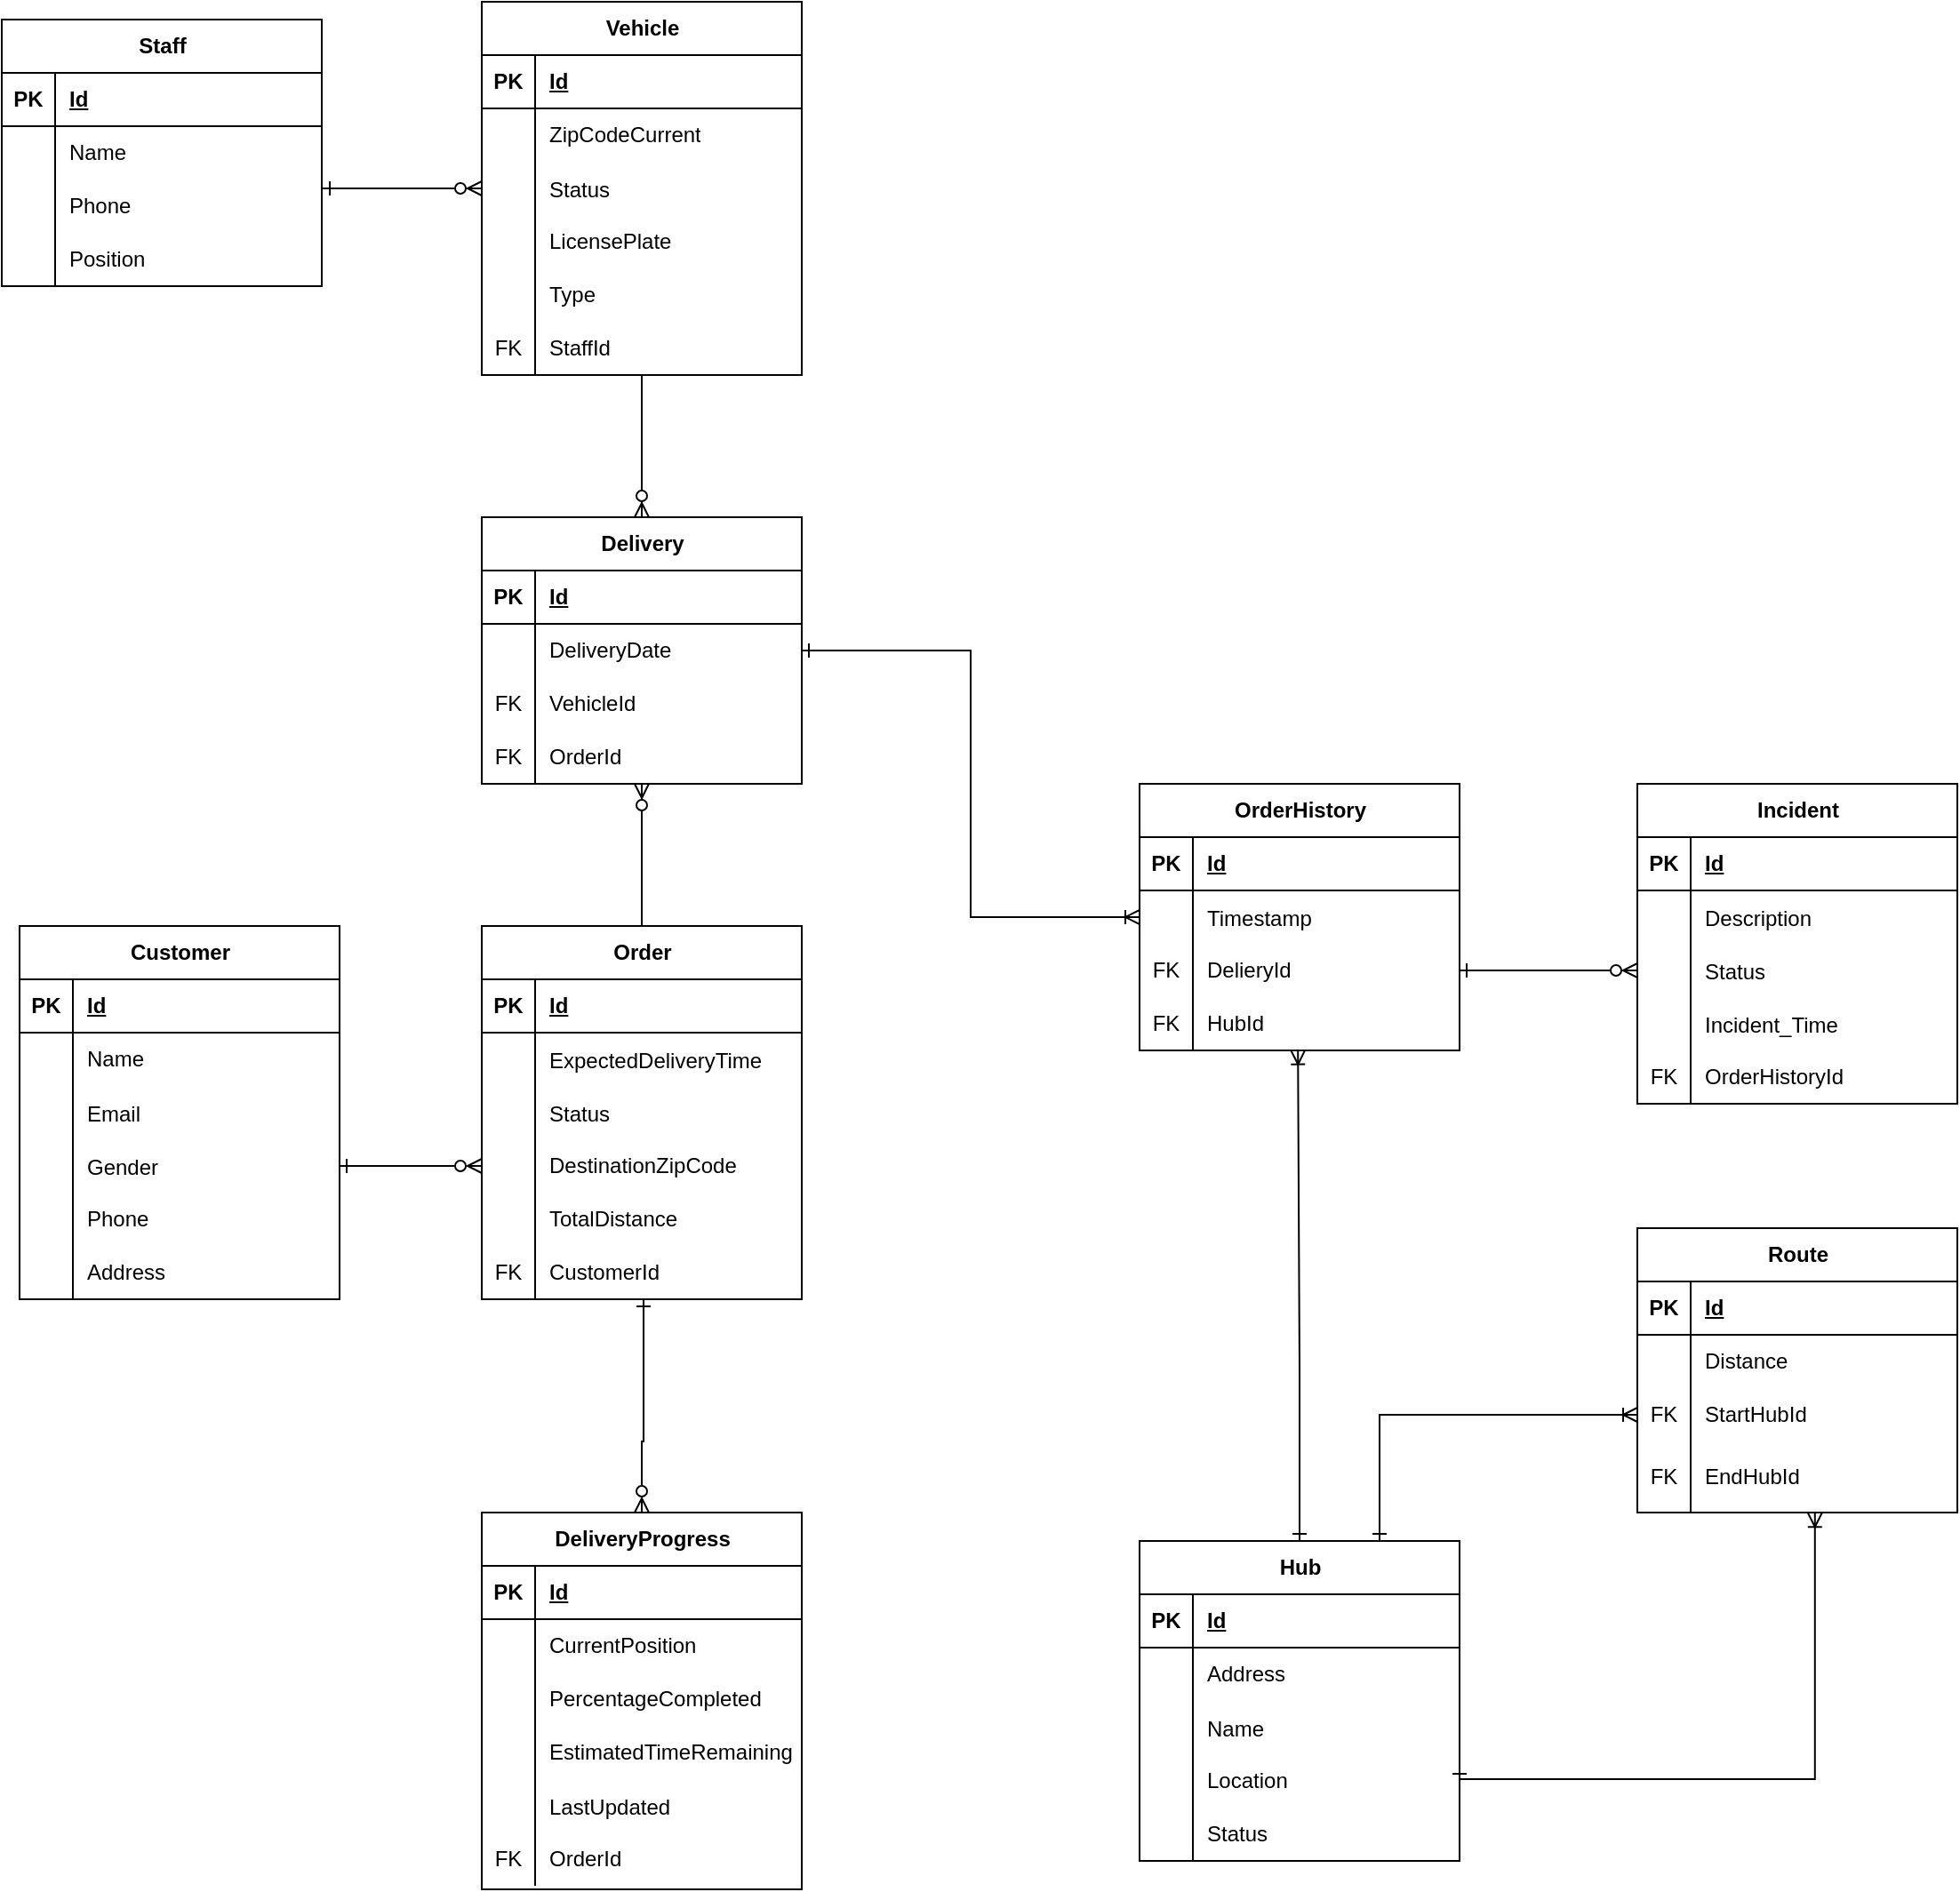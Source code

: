 <mxfile version="21.7.1" type="google">
  <diagram name="Page-1" id="upoOHrW2UucQuBE2hp9n">
    <mxGraphModel grid="1" page="1" gridSize="10" guides="1" tooltips="1" connect="1" arrows="1" fold="1" pageScale="1" pageWidth="4681" pageHeight="3300" math="0" shadow="0">
      <root>
        <mxCell id="0" />
        <mxCell id="1" parent="0" />
        <mxCell id="aTEzIu7wQq4c4QdNNJjl-14" value="Order" style="shape=table;startSize=30;container=1;collapsible=1;childLayout=tableLayout;fixedRows=1;rowLines=0;fontStyle=1;align=center;resizeLast=1;html=1;" vertex="1" parent="1">
          <mxGeometry x="1230" y="670" width="180" height="210" as="geometry" />
        </mxCell>
        <mxCell id="aTEzIu7wQq4c4QdNNJjl-15" value="" style="shape=tableRow;horizontal=0;startSize=0;swimlaneHead=0;swimlaneBody=0;fillColor=none;collapsible=0;dropTarget=0;points=[[0,0.5],[1,0.5]];portConstraint=eastwest;top=0;left=0;right=0;bottom=1;" vertex="1" parent="aTEzIu7wQq4c4QdNNJjl-14">
          <mxGeometry y="30" width="180" height="30" as="geometry" />
        </mxCell>
        <mxCell id="aTEzIu7wQq4c4QdNNJjl-16" value="PK" style="shape=partialRectangle;connectable=0;fillColor=none;top=0;left=0;bottom=0;right=0;fontStyle=1;overflow=hidden;whiteSpace=wrap;html=1;" vertex="1" parent="aTEzIu7wQq4c4QdNNJjl-15">
          <mxGeometry width="30" height="30" as="geometry">
            <mxRectangle width="30" height="30" as="alternateBounds" />
          </mxGeometry>
        </mxCell>
        <mxCell id="aTEzIu7wQq4c4QdNNJjl-17" value="Id" style="shape=partialRectangle;connectable=0;fillColor=none;top=0;left=0;bottom=0;right=0;align=left;spacingLeft=6;fontStyle=5;overflow=hidden;whiteSpace=wrap;html=1;" vertex="1" parent="aTEzIu7wQq4c4QdNNJjl-15">
          <mxGeometry x="30" width="150" height="30" as="geometry">
            <mxRectangle width="150" height="30" as="alternateBounds" />
          </mxGeometry>
        </mxCell>
        <mxCell id="aTEzIu7wQq4c4QdNNJjl-49" value="" style="shape=tableRow;horizontal=0;startSize=0;swimlaneHead=0;swimlaneBody=0;fillColor=none;collapsible=0;dropTarget=0;points=[[0,0.5],[1,0.5]];portConstraint=eastwest;top=0;left=0;right=0;bottom=0;" vertex="1" parent="aTEzIu7wQq4c4QdNNJjl-14">
          <mxGeometry y="60" width="180" height="30" as="geometry" />
        </mxCell>
        <mxCell id="aTEzIu7wQq4c4QdNNJjl-50" value="" style="shape=partialRectangle;connectable=0;fillColor=none;top=0;left=0;bottom=0;right=0;editable=1;overflow=hidden;" vertex="1" parent="aTEzIu7wQq4c4QdNNJjl-49">
          <mxGeometry width="30" height="30" as="geometry">
            <mxRectangle width="30" height="30" as="alternateBounds" />
          </mxGeometry>
        </mxCell>
        <mxCell id="aTEzIu7wQq4c4QdNNJjl-51" value="ExpectedDeliveryTime" style="shape=partialRectangle;connectable=0;fillColor=none;top=0;left=0;bottom=0;right=0;align=left;spacingLeft=6;overflow=hidden;" vertex="1" parent="aTEzIu7wQq4c4QdNNJjl-49">
          <mxGeometry x="30" width="150" height="30" as="geometry">
            <mxRectangle width="150" height="30" as="alternateBounds" />
          </mxGeometry>
        </mxCell>
        <mxCell id="aTEzIu7wQq4c4QdNNJjl-46" value="" style="shape=tableRow;horizontal=0;startSize=0;swimlaneHead=0;swimlaneBody=0;fillColor=none;collapsible=0;dropTarget=0;points=[[0,0.5],[1,0.5]];portConstraint=eastwest;top=0;left=0;right=0;bottom=0;" vertex="1" parent="aTEzIu7wQq4c4QdNNJjl-14">
          <mxGeometry y="90" width="180" height="30" as="geometry" />
        </mxCell>
        <mxCell id="aTEzIu7wQq4c4QdNNJjl-47" value="" style="shape=partialRectangle;connectable=0;fillColor=none;top=0;left=0;bottom=0;right=0;editable=1;overflow=hidden;" vertex="1" parent="aTEzIu7wQq4c4QdNNJjl-46">
          <mxGeometry width="30" height="30" as="geometry">
            <mxRectangle width="30" height="30" as="alternateBounds" />
          </mxGeometry>
        </mxCell>
        <mxCell id="aTEzIu7wQq4c4QdNNJjl-48" value="Status" style="shape=partialRectangle;connectable=0;fillColor=none;top=0;left=0;bottom=0;right=0;align=left;spacingLeft=6;overflow=hidden;" vertex="1" parent="aTEzIu7wQq4c4QdNNJjl-46">
          <mxGeometry x="30" width="150" height="30" as="geometry">
            <mxRectangle width="150" height="30" as="alternateBounds" />
          </mxGeometry>
        </mxCell>
        <mxCell id="aTEzIu7wQq4c4QdNNJjl-18" value="" style="shape=tableRow;horizontal=0;startSize=0;swimlaneHead=0;swimlaneBody=0;fillColor=none;collapsible=0;dropTarget=0;points=[[0,0.5],[1,0.5]];portConstraint=eastwest;top=0;left=0;right=0;bottom=0;" vertex="1" parent="aTEzIu7wQq4c4QdNNJjl-14">
          <mxGeometry y="120" width="180" height="30" as="geometry" />
        </mxCell>
        <mxCell id="aTEzIu7wQq4c4QdNNJjl-19" value="" style="shape=partialRectangle;connectable=0;fillColor=none;top=0;left=0;bottom=0;right=0;editable=1;overflow=hidden;whiteSpace=wrap;html=1;" vertex="1" parent="aTEzIu7wQq4c4QdNNJjl-18">
          <mxGeometry width="30" height="30" as="geometry">
            <mxRectangle width="30" height="30" as="alternateBounds" />
          </mxGeometry>
        </mxCell>
        <mxCell id="aTEzIu7wQq4c4QdNNJjl-20" value="DestinationZipCode" style="shape=partialRectangle;connectable=0;fillColor=none;top=0;left=0;bottom=0;right=0;align=left;spacingLeft=6;overflow=hidden;whiteSpace=wrap;html=1;" vertex="1" parent="aTEzIu7wQq4c4QdNNJjl-18">
          <mxGeometry x="30" width="150" height="30" as="geometry">
            <mxRectangle width="150" height="30" as="alternateBounds" />
          </mxGeometry>
        </mxCell>
        <mxCell id="aTEzIu7wQq4c4QdNNJjl-21" value="" style="shape=tableRow;horizontal=0;startSize=0;swimlaneHead=0;swimlaneBody=0;fillColor=none;collapsible=0;dropTarget=0;points=[[0,0.5],[1,0.5]];portConstraint=eastwest;top=0;left=0;right=0;bottom=0;" vertex="1" parent="aTEzIu7wQq4c4QdNNJjl-14">
          <mxGeometry y="150" width="180" height="30" as="geometry" />
        </mxCell>
        <mxCell id="aTEzIu7wQq4c4QdNNJjl-22" value="" style="shape=partialRectangle;connectable=0;fillColor=none;top=0;left=0;bottom=0;right=0;editable=1;overflow=hidden;whiteSpace=wrap;html=1;" vertex="1" parent="aTEzIu7wQq4c4QdNNJjl-21">
          <mxGeometry width="30" height="30" as="geometry">
            <mxRectangle width="30" height="30" as="alternateBounds" />
          </mxGeometry>
        </mxCell>
        <mxCell id="aTEzIu7wQq4c4QdNNJjl-23" value="TotalDistance" style="shape=partialRectangle;connectable=0;fillColor=none;top=0;left=0;bottom=0;right=0;align=left;spacingLeft=6;overflow=hidden;whiteSpace=wrap;html=1;" vertex="1" parent="aTEzIu7wQq4c4QdNNJjl-21">
          <mxGeometry x="30" width="150" height="30" as="geometry">
            <mxRectangle width="150" height="30" as="alternateBounds" />
          </mxGeometry>
        </mxCell>
        <mxCell id="aTEzIu7wQq4c4QdNNJjl-30" value="" style="shape=tableRow;horizontal=0;startSize=0;swimlaneHead=0;swimlaneBody=0;fillColor=none;collapsible=0;dropTarget=0;points=[[0,0.5],[1,0.5]];portConstraint=eastwest;top=0;left=0;right=0;bottom=0;" vertex="1" parent="aTEzIu7wQq4c4QdNNJjl-14">
          <mxGeometry y="180" width="180" height="30" as="geometry" />
        </mxCell>
        <mxCell id="aTEzIu7wQq4c4QdNNJjl-31" value="FK" style="shape=partialRectangle;connectable=0;fillColor=none;top=0;left=0;bottom=0;right=0;fontStyle=0;overflow=hidden;whiteSpace=wrap;html=1;" vertex="1" parent="aTEzIu7wQq4c4QdNNJjl-30">
          <mxGeometry width="30" height="30" as="geometry">
            <mxRectangle width="30" height="30" as="alternateBounds" />
          </mxGeometry>
        </mxCell>
        <mxCell id="aTEzIu7wQq4c4QdNNJjl-32" value="CustomerId" style="shape=partialRectangle;connectable=0;fillColor=none;top=0;left=0;bottom=0;right=0;align=left;spacingLeft=6;fontStyle=0;overflow=hidden;whiteSpace=wrap;html=1;" vertex="1" parent="aTEzIu7wQq4c4QdNNJjl-30">
          <mxGeometry x="30" width="150" height="30" as="geometry">
            <mxRectangle width="150" height="30" as="alternateBounds" />
          </mxGeometry>
        </mxCell>
        <mxCell id="ZdzrYaf9K3XCAWcfU7af-3" value="Staff" style="shape=table;startSize=30;container=1;collapsible=1;childLayout=tableLayout;fixedRows=1;rowLines=0;fontStyle=1;align=center;resizeLast=1;html=1;" vertex="1" parent="1">
          <mxGeometry x="960" y="160" width="180" height="150" as="geometry" />
        </mxCell>
        <mxCell id="ZdzrYaf9K3XCAWcfU7af-4" value="" style="shape=tableRow;horizontal=0;startSize=0;swimlaneHead=0;swimlaneBody=0;fillColor=none;collapsible=0;dropTarget=0;points=[[0,0.5],[1,0.5]];portConstraint=eastwest;top=0;left=0;right=0;bottom=1;" vertex="1" parent="ZdzrYaf9K3XCAWcfU7af-3">
          <mxGeometry y="30" width="180" height="30" as="geometry" />
        </mxCell>
        <mxCell id="ZdzrYaf9K3XCAWcfU7af-5" value="PK" style="shape=partialRectangle;connectable=0;fillColor=none;top=0;left=0;bottom=0;right=0;fontStyle=1;overflow=hidden;whiteSpace=wrap;html=1;" vertex="1" parent="ZdzrYaf9K3XCAWcfU7af-4">
          <mxGeometry width="30" height="30" as="geometry">
            <mxRectangle width="30" height="30" as="alternateBounds" />
          </mxGeometry>
        </mxCell>
        <mxCell id="ZdzrYaf9K3XCAWcfU7af-6" value="Id" style="shape=partialRectangle;connectable=0;fillColor=none;top=0;left=0;bottom=0;right=0;align=left;spacingLeft=6;fontStyle=5;overflow=hidden;whiteSpace=wrap;html=1;" vertex="1" parent="ZdzrYaf9K3XCAWcfU7af-4">
          <mxGeometry x="30" width="150" height="30" as="geometry">
            <mxRectangle width="150" height="30" as="alternateBounds" />
          </mxGeometry>
        </mxCell>
        <mxCell id="ZdzrYaf9K3XCAWcfU7af-7" value="" style="shape=tableRow;horizontal=0;startSize=0;swimlaneHead=0;swimlaneBody=0;fillColor=none;collapsible=0;dropTarget=0;points=[[0,0.5],[1,0.5]];portConstraint=eastwest;top=0;left=0;right=0;bottom=0;" vertex="1" parent="ZdzrYaf9K3XCAWcfU7af-3">
          <mxGeometry y="60" width="180" height="30" as="geometry" />
        </mxCell>
        <mxCell id="ZdzrYaf9K3XCAWcfU7af-8" value="" style="shape=partialRectangle;connectable=0;fillColor=none;top=0;left=0;bottom=0;right=0;editable=1;overflow=hidden;whiteSpace=wrap;html=1;" vertex="1" parent="ZdzrYaf9K3XCAWcfU7af-7">
          <mxGeometry width="30" height="30" as="geometry">
            <mxRectangle width="30" height="30" as="alternateBounds" />
          </mxGeometry>
        </mxCell>
        <mxCell id="ZdzrYaf9K3XCAWcfU7af-9" value="Name" style="shape=partialRectangle;connectable=0;fillColor=none;top=0;left=0;bottom=0;right=0;align=left;spacingLeft=6;overflow=hidden;whiteSpace=wrap;html=1;" vertex="1" parent="ZdzrYaf9K3XCAWcfU7af-7">
          <mxGeometry x="30" width="150" height="30" as="geometry">
            <mxRectangle width="150" height="30" as="alternateBounds" />
          </mxGeometry>
        </mxCell>
        <mxCell id="ZdzrYaf9K3XCAWcfU7af-10" value="" style="shape=tableRow;horizontal=0;startSize=0;swimlaneHead=0;swimlaneBody=0;fillColor=none;collapsible=0;dropTarget=0;points=[[0,0.5],[1,0.5]];portConstraint=eastwest;top=0;left=0;right=0;bottom=0;" vertex="1" parent="ZdzrYaf9K3XCAWcfU7af-3">
          <mxGeometry y="90" width="180" height="30" as="geometry" />
        </mxCell>
        <mxCell id="ZdzrYaf9K3XCAWcfU7af-11" value="" style="shape=partialRectangle;connectable=0;fillColor=none;top=0;left=0;bottom=0;right=0;editable=1;overflow=hidden;whiteSpace=wrap;html=1;" vertex="1" parent="ZdzrYaf9K3XCAWcfU7af-10">
          <mxGeometry width="30" height="30" as="geometry">
            <mxRectangle width="30" height="30" as="alternateBounds" />
          </mxGeometry>
        </mxCell>
        <mxCell id="ZdzrYaf9K3XCAWcfU7af-12" value="Phone" style="shape=partialRectangle;connectable=0;fillColor=none;top=0;left=0;bottom=0;right=0;align=left;spacingLeft=6;overflow=hidden;whiteSpace=wrap;html=1;" vertex="1" parent="ZdzrYaf9K3XCAWcfU7af-10">
          <mxGeometry x="30" width="150" height="30" as="geometry">
            <mxRectangle width="150" height="30" as="alternateBounds" />
          </mxGeometry>
        </mxCell>
        <mxCell id="ZdzrYaf9K3XCAWcfU7af-13" value="" style="shape=tableRow;horizontal=0;startSize=0;swimlaneHead=0;swimlaneBody=0;fillColor=none;collapsible=0;dropTarget=0;points=[[0,0.5],[1,0.5]];portConstraint=eastwest;top=0;left=0;right=0;bottom=0;" vertex="1" parent="ZdzrYaf9K3XCAWcfU7af-3">
          <mxGeometry y="120" width="180" height="30" as="geometry" />
        </mxCell>
        <mxCell id="ZdzrYaf9K3XCAWcfU7af-14" value="" style="shape=partialRectangle;connectable=0;fillColor=none;top=0;left=0;bottom=0;right=0;editable=1;overflow=hidden;whiteSpace=wrap;html=1;" vertex="1" parent="ZdzrYaf9K3XCAWcfU7af-13">
          <mxGeometry width="30" height="30" as="geometry">
            <mxRectangle width="30" height="30" as="alternateBounds" />
          </mxGeometry>
        </mxCell>
        <mxCell id="ZdzrYaf9K3XCAWcfU7af-15" value="Position" style="shape=partialRectangle;connectable=0;fillColor=none;top=0;left=0;bottom=0;right=0;align=left;spacingLeft=6;overflow=hidden;whiteSpace=wrap;html=1;" vertex="1" parent="ZdzrYaf9K3XCAWcfU7af-13">
          <mxGeometry x="30" width="150" height="30" as="geometry">
            <mxRectangle width="150" height="30" as="alternateBounds" />
          </mxGeometry>
        </mxCell>
        <mxCell id="ZdzrYaf9K3XCAWcfU7af-42" style="edgeStyle=orthogonalEdgeStyle;rounded=0;orthogonalLoop=1;jettySize=auto;html=1;exitX=1;exitY=0.5;exitDx=0;exitDy=0;endArrow=ERoneToMany;endFill=0;entryX=0.555;entryY=1.004;entryDx=0;entryDy=0;startArrow=ERone;startFill=0;entryPerimeter=0;" edge="1" parent="1" source="ZdzrYaf9K3XCAWcfU7af-23" target="ZdzrYaf9K3XCAWcfU7af-36">
          <mxGeometry relative="1" as="geometry">
            <mxPoint x="1960" y="905" as="targetPoint" />
            <Array as="points">
              <mxPoint x="1980" y="1150" />
            </Array>
          </mxGeometry>
        </mxCell>
        <mxCell id="ZdzrYaf9K3XCAWcfU7af-66" style="edgeStyle=orthogonalEdgeStyle;rounded=0;orthogonalLoop=1;jettySize=auto;html=1;exitX=0.5;exitY=0;exitDx=0;exitDy=0;entryX=0.495;entryY=0.994;entryDx=0;entryDy=0;entryPerimeter=0;endArrow=ERoneToMany;endFill=0;startArrow=ERone;startFill=0;" edge="1" parent="1" source="ZdzrYaf9K3XCAWcfU7af-16" target="ZdzrYaf9K3XCAWcfU7af-54">
          <mxGeometry relative="1" as="geometry">
            <Array as="points">
              <mxPoint x="1690" y="920" />
              <mxPoint x="1689" y="920" />
            </Array>
          </mxGeometry>
        </mxCell>
        <mxCell id="ZdzrYaf9K3XCAWcfU7af-16" value="Hub" style="shape=table;startSize=30;container=1;collapsible=1;childLayout=tableLayout;fixedRows=1;rowLines=0;fontStyle=1;align=center;resizeLast=1;html=1;" vertex="1" parent="1">
          <mxGeometry x="1600" y="1016" width="180" height="180" as="geometry" />
        </mxCell>
        <mxCell id="ZdzrYaf9K3XCAWcfU7af-17" value="" style="shape=tableRow;horizontal=0;startSize=0;swimlaneHead=0;swimlaneBody=0;fillColor=none;collapsible=0;dropTarget=0;points=[[0,0.5],[1,0.5]];portConstraint=eastwest;top=0;left=0;right=0;bottom=1;" vertex="1" parent="ZdzrYaf9K3XCAWcfU7af-16">
          <mxGeometry y="30" width="180" height="30" as="geometry" />
        </mxCell>
        <mxCell id="ZdzrYaf9K3XCAWcfU7af-18" value="PK" style="shape=partialRectangle;connectable=0;fillColor=none;top=0;left=0;bottom=0;right=0;fontStyle=1;overflow=hidden;whiteSpace=wrap;html=1;" vertex="1" parent="ZdzrYaf9K3XCAWcfU7af-17">
          <mxGeometry width="30" height="30" as="geometry">
            <mxRectangle width="30" height="30" as="alternateBounds" />
          </mxGeometry>
        </mxCell>
        <mxCell id="ZdzrYaf9K3XCAWcfU7af-19" value="Id" style="shape=partialRectangle;connectable=0;fillColor=none;top=0;left=0;bottom=0;right=0;align=left;spacingLeft=6;fontStyle=5;overflow=hidden;whiteSpace=wrap;html=1;" vertex="1" parent="ZdzrYaf9K3XCAWcfU7af-17">
          <mxGeometry x="30" width="150" height="30" as="geometry">
            <mxRectangle width="150" height="30" as="alternateBounds" />
          </mxGeometry>
        </mxCell>
        <mxCell id="ZdzrYaf9K3XCAWcfU7af-20" value="" style="shape=tableRow;horizontal=0;startSize=0;swimlaneHead=0;swimlaneBody=0;fillColor=none;collapsible=0;dropTarget=0;points=[[0,0.5],[1,0.5]];portConstraint=eastwest;top=0;left=0;right=0;bottom=0;" vertex="1" parent="ZdzrYaf9K3XCAWcfU7af-16">
          <mxGeometry y="60" width="180" height="30" as="geometry" />
        </mxCell>
        <mxCell id="ZdzrYaf9K3XCAWcfU7af-21" value="" style="shape=partialRectangle;connectable=0;fillColor=none;top=0;left=0;bottom=0;right=0;editable=1;overflow=hidden;whiteSpace=wrap;html=1;" vertex="1" parent="ZdzrYaf9K3XCAWcfU7af-20">
          <mxGeometry width="30" height="30" as="geometry">
            <mxRectangle width="30" height="30" as="alternateBounds" />
          </mxGeometry>
        </mxCell>
        <mxCell id="ZdzrYaf9K3XCAWcfU7af-22" value="Address" style="shape=partialRectangle;connectable=0;fillColor=none;top=0;left=0;bottom=0;right=0;align=left;spacingLeft=6;overflow=hidden;whiteSpace=wrap;html=1;" vertex="1" parent="ZdzrYaf9K3XCAWcfU7af-20">
          <mxGeometry x="30" width="150" height="30" as="geometry">
            <mxRectangle width="150" height="30" as="alternateBounds" />
          </mxGeometry>
        </mxCell>
        <mxCell id="bqOOc46jjNRrqYCFfiH5-27" value="" style="shape=tableRow;horizontal=0;startSize=0;swimlaneHead=0;swimlaneBody=0;fillColor=none;collapsible=0;dropTarget=0;points=[[0,0.5],[1,0.5]];portConstraint=eastwest;top=0;left=0;right=0;bottom=0;" vertex="1" parent="ZdzrYaf9K3XCAWcfU7af-16">
          <mxGeometry y="90" width="180" height="30" as="geometry" />
        </mxCell>
        <mxCell id="bqOOc46jjNRrqYCFfiH5-28" value="" style="shape=partialRectangle;connectable=0;fillColor=none;top=0;left=0;bottom=0;right=0;editable=1;overflow=hidden;" vertex="1" parent="bqOOc46jjNRrqYCFfiH5-27">
          <mxGeometry width="30" height="30" as="geometry">
            <mxRectangle width="30" height="30" as="alternateBounds" />
          </mxGeometry>
        </mxCell>
        <mxCell id="bqOOc46jjNRrqYCFfiH5-29" value="Name" style="shape=partialRectangle;connectable=0;fillColor=none;top=0;left=0;bottom=0;right=0;align=left;spacingLeft=6;overflow=hidden;" vertex="1" parent="bqOOc46jjNRrqYCFfiH5-27">
          <mxGeometry x="30" width="150" height="30" as="geometry">
            <mxRectangle width="150" height="30" as="alternateBounds" />
          </mxGeometry>
        </mxCell>
        <mxCell id="ZdzrYaf9K3XCAWcfU7af-23" value="" style="shape=tableRow;horizontal=0;startSize=0;swimlaneHead=0;swimlaneBody=0;fillColor=none;collapsible=0;dropTarget=0;points=[[0,0.5],[1,0.5]];portConstraint=eastwest;top=0;left=0;right=0;bottom=0;" vertex="1" parent="ZdzrYaf9K3XCAWcfU7af-16">
          <mxGeometry y="120" width="180" height="30" as="geometry" />
        </mxCell>
        <mxCell id="ZdzrYaf9K3XCAWcfU7af-24" value="" style="shape=partialRectangle;connectable=0;fillColor=none;top=0;left=0;bottom=0;right=0;editable=1;overflow=hidden;whiteSpace=wrap;html=1;" vertex="1" parent="ZdzrYaf9K3XCAWcfU7af-23">
          <mxGeometry width="30" height="30" as="geometry">
            <mxRectangle width="30" height="30" as="alternateBounds" />
          </mxGeometry>
        </mxCell>
        <mxCell id="ZdzrYaf9K3XCAWcfU7af-25" value="Location" style="shape=partialRectangle;connectable=0;fillColor=none;top=0;left=0;bottom=0;right=0;align=left;spacingLeft=6;overflow=hidden;whiteSpace=wrap;html=1;" vertex="1" parent="ZdzrYaf9K3XCAWcfU7af-23">
          <mxGeometry x="30" width="150" height="30" as="geometry">
            <mxRectangle width="150" height="30" as="alternateBounds" />
          </mxGeometry>
        </mxCell>
        <mxCell id="ZdzrYaf9K3XCAWcfU7af-26" value="" style="shape=tableRow;horizontal=0;startSize=0;swimlaneHead=0;swimlaneBody=0;fillColor=none;collapsible=0;dropTarget=0;points=[[0,0.5],[1,0.5]];portConstraint=eastwest;top=0;left=0;right=0;bottom=0;" vertex="1" parent="ZdzrYaf9K3XCAWcfU7af-16">
          <mxGeometry y="150" width="180" height="30" as="geometry" />
        </mxCell>
        <mxCell id="ZdzrYaf9K3XCAWcfU7af-27" value="" style="shape=partialRectangle;connectable=0;fillColor=none;top=0;left=0;bottom=0;right=0;editable=1;overflow=hidden;whiteSpace=wrap;html=1;" vertex="1" parent="ZdzrYaf9K3XCAWcfU7af-26">
          <mxGeometry width="30" height="30" as="geometry">
            <mxRectangle width="30" height="30" as="alternateBounds" />
          </mxGeometry>
        </mxCell>
        <mxCell id="ZdzrYaf9K3XCAWcfU7af-28" value="Status" style="shape=partialRectangle;connectable=0;fillColor=none;top=0;left=0;bottom=0;right=0;align=left;spacingLeft=6;overflow=hidden;whiteSpace=wrap;html=1;" vertex="1" parent="ZdzrYaf9K3XCAWcfU7af-26">
          <mxGeometry x="30" width="150" height="30" as="geometry">
            <mxRectangle width="150" height="30" as="alternateBounds" />
          </mxGeometry>
        </mxCell>
        <mxCell id="aTEzIu7wQq4c4QdNNJjl-33" value="Customer" style="shape=table;startSize=30;container=1;collapsible=1;childLayout=tableLayout;fixedRows=1;rowLines=0;fontStyle=1;align=center;resizeLast=1;html=1;" vertex="1" parent="1">
          <mxGeometry x="970" y="670" width="180" height="210" as="geometry" />
        </mxCell>
        <mxCell id="aTEzIu7wQq4c4QdNNJjl-34" value="" style="shape=tableRow;horizontal=0;startSize=0;swimlaneHead=0;swimlaneBody=0;fillColor=none;collapsible=0;dropTarget=0;points=[[0,0.5],[1,0.5]];portConstraint=eastwest;top=0;left=0;right=0;bottom=1;" vertex="1" parent="aTEzIu7wQq4c4QdNNJjl-33">
          <mxGeometry y="30" width="180" height="30" as="geometry" />
        </mxCell>
        <mxCell id="aTEzIu7wQq4c4QdNNJjl-35" value="PK" style="shape=partialRectangle;connectable=0;fillColor=none;top=0;left=0;bottom=0;right=0;fontStyle=1;overflow=hidden;whiteSpace=wrap;html=1;" vertex="1" parent="aTEzIu7wQq4c4QdNNJjl-34">
          <mxGeometry width="30" height="30" as="geometry">
            <mxRectangle width="30" height="30" as="alternateBounds" />
          </mxGeometry>
        </mxCell>
        <mxCell id="aTEzIu7wQq4c4QdNNJjl-36" value="Id" style="shape=partialRectangle;connectable=0;fillColor=none;top=0;left=0;bottom=0;right=0;align=left;spacingLeft=6;fontStyle=5;overflow=hidden;whiteSpace=wrap;html=1;" vertex="1" parent="aTEzIu7wQq4c4QdNNJjl-34">
          <mxGeometry x="30" width="150" height="30" as="geometry">
            <mxRectangle width="150" height="30" as="alternateBounds" />
          </mxGeometry>
        </mxCell>
        <mxCell id="aTEzIu7wQq4c4QdNNJjl-37" value="" style="shape=tableRow;horizontal=0;startSize=0;swimlaneHead=0;swimlaneBody=0;fillColor=none;collapsible=0;dropTarget=0;points=[[0,0.5],[1,0.5]];portConstraint=eastwest;top=0;left=0;right=0;bottom=0;" vertex="1" parent="aTEzIu7wQq4c4QdNNJjl-33">
          <mxGeometry y="60" width="180" height="30" as="geometry" />
        </mxCell>
        <mxCell id="aTEzIu7wQq4c4QdNNJjl-38" value="" style="shape=partialRectangle;connectable=0;fillColor=none;top=0;left=0;bottom=0;right=0;editable=1;overflow=hidden;whiteSpace=wrap;html=1;" vertex="1" parent="aTEzIu7wQq4c4QdNNJjl-37">
          <mxGeometry width="30" height="30" as="geometry">
            <mxRectangle width="30" height="30" as="alternateBounds" />
          </mxGeometry>
        </mxCell>
        <mxCell id="aTEzIu7wQq4c4QdNNJjl-39" value="Name" style="shape=partialRectangle;connectable=0;fillColor=none;top=0;left=0;bottom=0;right=0;align=left;spacingLeft=6;overflow=hidden;whiteSpace=wrap;html=1;" vertex="1" parent="aTEzIu7wQq4c4QdNNJjl-37">
          <mxGeometry x="30" width="150" height="30" as="geometry">
            <mxRectangle width="150" height="30" as="alternateBounds" />
          </mxGeometry>
        </mxCell>
        <mxCell id="bqOOc46jjNRrqYCFfiH5-4" value="" style="shape=tableRow;horizontal=0;startSize=0;swimlaneHead=0;swimlaneBody=0;fillColor=none;collapsible=0;dropTarget=0;points=[[0,0.5],[1,0.5]];portConstraint=eastwest;top=0;left=0;right=0;bottom=0;" vertex="1" parent="aTEzIu7wQq4c4QdNNJjl-33">
          <mxGeometry y="90" width="180" height="30" as="geometry" />
        </mxCell>
        <mxCell id="bqOOc46jjNRrqYCFfiH5-5" value="" style="shape=partialRectangle;connectable=0;fillColor=none;top=0;left=0;bottom=0;right=0;editable=1;overflow=hidden;" vertex="1" parent="bqOOc46jjNRrqYCFfiH5-4">
          <mxGeometry width="30" height="30" as="geometry">
            <mxRectangle width="30" height="30" as="alternateBounds" />
          </mxGeometry>
        </mxCell>
        <mxCell id="bqOOc46jjNRrqYCFfiH5-6" value="Email" style="shape=partialRectangle;connectable=0;fillColor=none;top=0;left=0;bottom=0;right=0;align=left;spacingLeft=6;overflow=hidden;" vertex="1" parent="bqOOc46jjNRrqYCFfiH5-4">
          <mxGeometry x="30" width="150" height="30" as="geometry">
            <mxRectangle width="150" height="30" as="alternateBounds" />
          </mxGeometry>
        </mxCell>
        <mxCell id="bqOOc46jjNRrqYCFfiH5-8" value="" style="shape=tableRow;horizontal=0;startSize=0;swimlaneHead=0;swimlaneBody=0;fillColor=none;collapsible=0;dropTarget=0;points=[[0,0.5],[1,0.5]];portConstraint=eastwest;top=0;left=0;right=0;bottom=0;" vertex="1" parent="aTEzIu7wQq4c4QdNNJjl-33">
          <mxGeometry y="120" width="180" height="30" as="geometry" />
        </mxCell>
        <mxCell id="bqOOc46jjNRrqYCFfiH5-9" value="" style="shape=partialRectangle;connectable=0;fillColor=none;top=0;left=0;bottom=0;right=0;editable=1;overflow=hidden;" vertex="1" parent="bqOOc46jjNRrqYCFfiH5-8">
          <mxGeometry width="30" height="30" as="geometry">
            <mxRectangle width="30" height="30" as="alternateBounds" />
          </mxGeometry>
        </mxCell>
        <mxCell id="bqOOc46jjNRrqYCFfiH5-10" value="Gender" style="shape=partialRectangle;connectable=0;fillColor=none;top=0;left=0;bottom=0;right=0;align=left;spacingLeft=6;overflow=hidden;" vertex="1" parent="bqOOc46jjNRrqYCFfiH5-8">
          <mxGeometry x="30" width="150" height="30" as="geometry">
            <mxRectangle width="150" height="30" as="alternateBounds" />
          </mxGeometry>
        </mxCell>
        <mxCell id="aTEzIu7wQq4c4QdNNJjl-40" value="" style="shape=tableRow;horizontal=0;startSize=0;swimlaneHead=0;swimlaneBody=0;fillColor=none;collapsible=0;dropTarget=0;points=[[0,0.5],[1,0.5]];portConstraint=eastwest;top=0;left=0;right=0;bottom=0;" vertex="1" parent="aTEzIu7wQq4c4QdNNJjl-33">
          <mxGeometry y="150" width="180" height="30" as="geometry" />
        </mxCell>
        <mxCell id="aTEzIu7wQq4c4QdNNJjl-41" value="" style="shape=partialRectangle;connectable=0;fillColor=none;top=0;left=0;bottom=0;right=0;editable=1;overflow=hidden;whiteSpace=wrap;html=1;" vertex="1" parent="aTEzIu7wQq4c4QdNNJjl-40">
          <mxGeometry width="30" height="30" as="geometry">
            <mxRectangle width="30" height="30" as="alternateBounds" />
          </mxGeometry>
        </mxCell>
        <mxCell id="aTEzIu7wQq4c4QdNNJjl-42" value="Phone" style="shape=partialRectangle;connectable=0;fillColor=none;top=0;left=0;bottom=0;right=0;align=left;spacingLeft=6;overflow=hidden;whiteSpace=wrap;html=1;" vertex="1" parent="aTEzIu7wQq4c4QdNNJjl-40">
          <mxGeometry x="30" width="150" height="30" as="geometry">
            <mxRectangle width="150" height="30" as="alternateBounds" />
          </mxGeometry>
        </mxCell>
        <mxCell id="aTEzIu7wQq4c4QdNNJjl-43" value="" style="shape=tableRow;horizontal=0;startSize=0;swimlaneHead=0;swimlaneBody=0;fillColor=none;collapsible=0;dropTarget=0;points=[[0,0.5],[1,0.5]];portConstraint=eastwest;top=0;left=0;right=0;bottom=0;" vertex="1" parent="aTEzIu7wQq4c4QdNNJjl-33">
          <mxGeometry y="180" width="180" height="30" as="geometry" />
        </mxCell>
        <mxCell id="aTEzIu7wQq4c4QdNNJjl-44" value="" style="shape=partialRectangle;connectable=0;fillColor=none;top=0;left=0;bottom=0;right=0;editable=1;overflow=hidden;whiteSpace=wrap;html=1;" vertex="1" parent="aTEzIu7wQq4c4QdNNJjl-43">
          <mxGeometry width="30" height="30" as="geometry">
            <mxRectangle width="30" height="30" as="alternateBounds" />
          </mxGeometry>
        </mxCell>
        <mxCell id="aTEzIu7wQq4c4QdNNJjl-45" value="Address" style="shape=partialRectangle;connectable=0;fillColor=none;top=0;left=0;bottom=0;right=0;align=left;spacingLeft=6;overflow=hidden;whiteSpace=wrap;html=1;" vertex="1" parent="aTEzIu7wQq4c4QdNNJjl-43">
          <mxGeometry x="30" width="150" height="30" as="geometry">
            <mxRectangle width="150" height="30" as="alternateBounds" />
          </mxGeometry>
        </mxCell>
        <mxCell id="ZdzrYaf9K3XCAWcfU7af-29" value="Route" style="shape=table;startSize=30;container=1;collapsible=1;childLayout=tableLayout;fixedRows=1;rowLines=0;fontStyle=1;align=center;resizeLast=1;html=1;" vertex="1" parent="1">
          <mxGeometry x="1880" y="840" width="180" height="160" as="geometry" />
        </mxCell>
        <mxCell id="ZdzrYaf9K3XCAWcfU7af-30" value="" style="shape=tableRow;horizontal=0;startSize=0;swimlaneHead=0;swimlaneBody=0;fillColor=none;collapsible=0;dropTarget=0;points=[[0,0.5],[1,0.5]];portConstraint=eastwest;top=0;left=0;right=0;bottom=1;" vertex="1" parent="ZdzrYaf9K3XCAWcfU7af-29">
          <mxGeometry y="30" width="180" height="30" as="geometry" />
        </mxCell>
        <mxCell id="ZdzrYaf9K3XCAWcfU7af-31" value="PK" style="shape=partialRectangle;connectable=0;fillColor=none;top=0;left=0;bottom=0;right=0;fontStyle=1;overflow=hidden;whiteSpace=wrap;html=1;" vertex="1" parent="ZdzrYaf9K3XCAWcfU7af-30">
          <mxGeometry width="30" height="30" as="geometry">
            <mxRectangle width="30" height="30" as="alternateBounds" />
          </mxGeometry>
        </mxCell>
        <mxCell id="ZdzrYaf9K3XCAWcfU7af-32" value="Id" style="shape=partialRectangle;connectable=0;fillColor=none;top=0;left=0;bottom=0;right=0;align=left;spacingLeft=6;fontStyle=5;overflow=hidden;whiteSpace=wrap;html=1;" vertex="1" parent="ZdzrYaf9K3XCAWcfU7af-30">
          <mxGeometry x="30" width="150" height="30" as="geometry">
            <mxRectangle width="150" height="30" as="alternateBounds" />
          </mxGeometry>
        </mxCell>
        <mxCell id="ZdzrYaf9K3XCAWcfU7af-62" value="" style="shape=tableRow;horizontal=0;startSize=0;swimlaneHead=0;swimlaneBody=0;fillColor=none;collapsible=0;dropTarget=0;points=[[0,0.5],[1,0.5]];portConstraint=eastwest;top=0;left=0;right=0;bottom=0;" vertex="1" parent="ZdzrYaf9K3XCAWcfU7af-29">
          <mxGeometry y="60" width="180" height="30" as="geometry" />
        </mxCell>
        <mxCell id="ZdzrYaf9K3XCAWcfU7af-63" value="" style="shape=partialRectangle;connectable=0;fillColor=none;top=0;left=0;bottom=0;right=0;editable=1;overflow=hidden;whiteSpace=wrap;html=1;" vertex="1" parent="ZdzrYaf9K3XCAWcfU7af-62">
          <mxGeometry width="30" height="30" as="geometry">
            <mxRectangle width="30" height="30" as="alternateBounds" />
          </mxGeometry>
        </mxCell>
        <mxCell id="ZdzrYaf9K3XCAWcfU7af-64" value="Distance" style="shape=partialRectangle;connectable=0;fillColor=none;top=0;left=0;bottom=0;right=0;align=left;spacingLeft=6;overflow=hidden;whiteSpace=wrap;html=1;" vertex="1" parent="ZdzrYaf9K3XCAWcfU7af-62">
          <mxGeometry x="30" width="150" height="30" as="geometry">
            <mxRectangle width="150" height="30" as="alternateBounds" />
          </mxGeometry>
        </mxCell>
        <mxCell id="ZdzrYaf9K3XCAWcfU7af-33" value="" style="shape=tableRow;horizontal=0;startSize=0;swimlaneHead=0;swimlaneBody=0;fillColor=none;collapsible=0;dropTarget=0;points=[[0,0.5],[1,0.5]];portConstraint=eastwest;top=0;left=0;right=0;bottom=0;" vertex="1" parent="ZdzrYaf9K3XCAWcfU7af-29">
          <mxGeometry y="90" width="180" height="30" as="geometry" />
        </mxCell>
        <mxCell id="ZdzrYaf9K3XCAWcfU7af-34" value="FK" style="shape=partialRectangle;connectable=0;fillColor=none;top=0;left=0;bottom=0;right=0;editable=1;overflow=hidden;whiteSpace=wrap;html=1;" vertex="1" parent="ZdzrYaf9K3XCAWcfU7af-33">
          <mxGeometry width="30" height="30" as="geometry">
            <mxRectangle width="30" height="30" as="alternateBounds" />
          </mxGeometry>
        </mxCell>
        <mxCell id="ZdzrYaf9K3XCAWcfU7af-35" value="StartHubId" style="shape=partialRectangle;connectable=0;fillColor=none;top=0;left=0;bottom=0;right=0;align=left;spacingLeft=6;overflow=hidden;whiteSpace=wrap;html=1;" vertex="1" parent="ZdzrYaf9K3XCAWcfU7af-33">
          <mxGeometry x="30" width="150" height="30" as="geometry">
            <mxRectangle width="150" height="30" as="alternateBounds" />
          </mxGeometry>
        </mxCell>
        <mxCell id="ZdzrYaf9K3XCAWcfU7af-36" value="" style="shape=tableRow;horizontal=0;startSize=0;swimlaneHead=0;swimlaneBody=0;fillColor=none;collapsible=0;dropTarget=0;points=[[0,0.5],[1,0.5]];portConstraint=eastwest;top=0;left=0;right=0;bottom=0;" vertex="1" parent="ZdzrYaf9K3XCAWcfU7af-29">
          <mxGeometry y="120" width="180" height="40" as="geometry" />
        </mxCell>
        <mxCell id="ZdzrYaf9K3XCAWcfU7af-37" value="FK" style="shape=partialRectangle;connectable=0;fillColor=none;top=0;left=0;bottom=0;right=0;editable=1;overflow=hidden;whiteSpace=wrap;html=1;" vertex="1" parent="ZdzrYaf9K3XCAWcfU7af-36">
          <mxGeometry width="30" height="40" as="geometry">
            <mxRectangle width="30" height="40" as="alternateBounds" />
          </mxGeometry>
        </mxCell>
        <mxCell id="ZdzrYaf9K3XCAWcfU7af-38" value="EndHubId" style="shape=partialRectangle;connectable=0;fillColor=none;top=0;left=0;bottom=0;right=0;align=left;spacingLeft=6;overflow=hidden;whiteSpace=wrap;html=1;" vertex="1" parent="ZdzrYaf9K3XCAWcfU7af-36">
          <mxGeometry x="30" width="150" height="40" as="geometry">
            <mxRectangle width="150" height="40" as="alternateBounds" />
          </mxGeometry>
        </mxCell>
        <mxCell id="ZdzrYaf9K3XCAWcfU7af-43" style="edgeStyle=orthogonalEdgeStyle;rounded=0;orthogonalLoop=1;jettySize=auto;html=1;exitX=0.75;exitY=0;exitDx=0;exitDy=0;endArrow=ERoneToMany;endFill=0;startArrow=ERone;startFill=0;entryX=0;entryY=0.5;entryDx=0;entryDy=0;" edge="1" parent="1" source="ZdzrYaf9K3XCAWcfU7af-16" target="ZdzrYaf9K3XCAWcfU7af-33">
          <mxGeometry relative="1" as="geometry">
            <mxPoint x="1600" y="1175.0" as="sourcePoint" />
            <mxPoint x="1690" y="840" as="targetPoint" />
          </mxGeometry>
        </mxCell>
        <mxCell id="ZdzrYaf9K3XCAWcfU7af-44" value="OrderHistory" style="shape=table;startSize=30;container=1;collapsible=1;childLayout=tableLayout;fixedRows=1;rowLines=0;fontStyle=1;align=center;resizeLast=1;html=1;" vertex="1" parent="1">
          <mxGeometry x="1600" y="590" width="180" height="150" as="geometry" />
        </mxCell>
        <mxCell id="ZdzrYaf9K3XCAWcfU7af-45" value="" style="shape=tableRow;horizontal=0;startSize=0;swimlaneHead=0;swimlaneBody=0;fillColor=none;collapsible=0;dropTarget=0;points=[[0,0.5],[1,0.5]];portConstraint=eastwest;top=0;left=0;right=0;bottom=1;" vertex="1" parent="ZdzrYaf9K3XCAWcfU7af-44">
          <mxGeometry y="30" width="180" height="30" as="geometry" />
        </mxCell>
        <mxCell id="ZdzrYaf9K3XCAWcfU7af-46" value="PK" style="shape=partialRectangle;connectable=0;fillColor=none;top=0;left=0;bottom=0;right=0;fontStyle=1;overflow=hidden;whiteSpace=wrap;html=1;" vertex="1" parent="ZdzrYaf9K3XCAWcfU7af-45">
          <mxGeometry width="30" height="30" as="geometry">
            <mxRectangle width="30" height="30" as="alternateBounds" />
          </mxGeometry>
        </mxCell>
        <mxCell id="ZdzrYaf9K3XCAWcfU7af-47" value="Id" style="shape=partialRectangle;connectable=0;fillColor=none;top=0;left=0;bottom=0;right=0;align=left;spacingLeft=6;fontStyle=5;overflow=hidden;whiteSpace=wrap;html=1;" vertex="1" parent="ZdzrYaf9K3XCAWcfU7af-45">
          <mxGeometry x="30" width="150" height="30" as="geometry">
            <mxRectangle width="150" height="30" as="alternateBounds" />
          </mxGeometry>
        </mxCell>
        <mxCell id="ZdzrYaf9K3XCAWcfU7af-58" value="" style="shape=tableRow;horizontal=0;startSize=0;swimlaneHead=0;swimlaneBody=0;fillColor=none;collapsible=0;dropTarget=0;points=[[0,0.5],[1,0.5]];portConstraint=eastwest;top=0;left=0;right=0;bottom=0;" vertex="1" parent="ZdzrYaf9K3XCAWcfU7af-44">
          <mxGeometry y="60" width="180" height="30" as="geometry" />
        </mxCell>
        <mxCell id="ZdzrYaf9K3XCAWcfU7af-59" value="" style="shape=partialRectangle;connectable=0;fillColor=none;top=0;left=0;bottom=0;right=0;editable=1;overflow=hidden;" vertex="1" parent="ZdzrYaf9K3XCAWcfU7af-58">
          <mxGeometry width="30" height="30" as="geometry">
            <mxRectangle width="30" height="30" as="alternateBounds" />
          </mxGeometry>
        </mxCell>
        <mxCell id="ZdzrYaf9K3XCAWcfU7af-60" value="Timestamp" style="shape=partialRectangle;connectable=0;fillColor=none;top=0;left=0;bottom=0;right=0;align=left;spacingLeft=6;overflow=hidden;" vertex="1" parent="ZdzrYaf9K3XCAWcfU7af-58">
          <mxGeometry x="30" width="150" height="30" as="geometry">
            <mxRectangle width="150" height="30" as="alternateBounds" />
          </mxGeometry>
        </mxCell>
        <mxCell id="ZdzrYaf9K3XCAWcfU7af-48" value="" style="shape=tableRow;horizontal=0;startSize=0;swimlaneHead=0;swimlaneBody=0;fillColor=none;collapsible=0;dropTarget=0;points=[[0,0.5],[1,0.5]];portConstraint=eastwest;top=0;left=0;right=0;bottom=0;" vertex="1" parent="ZdzrYaf9K3XCAWcfU7af-44">
          <mxGeometry y="90" width="180" height="30" as="geometry" />
        </mxCell>
        <mxCell id="ZdzrYaf9K3XCAWcfU7af-49" value="FK" style="shape=partialRectangle;connectable=0;fillColor=none;top=0;left=0;bottom=0;right=0;editable=1;overflow=hidden;whiteSpace=wrap;html=1;" vertex="1" parent="ZdzrYaf9K3XCAWcfU7af-48">
          <mxGeometry width="30" height="30" as="geometry">
            <mxRectangle width="30" height="30" as="alternateBounds" />
          </mxGeometry>
        </mxCell>
        <mxCell id="ZdzrYaf9K3XCAWcfU7af-50" value="DelieryId" style="shape=partialRectangle;connectable=0;fillColor=none;top=0;left=0;bottom=0;right=0;align=left;spacingLeft=6;overflow=hidden;whiteSpace=wrap;html=1;" vertex="1" parent="ZdzrYaf9K3XCAWcfU7af-48">
          <mxGeometry x="30" width="150" height="30" as="geometry">
            <mxRectangle width="150" height="30" as="alternateBounds" />
          </mxGeometry>
        </mxCell>
        <mxCell id="ZdzrYaf9K3XCAWcfU7af-54" value="" style="shape=tableRow;horizontal=0;startSize=0;swimlaneHead=0;swimlaneBody=0;fillColor=none;collapsible=0;dropTarget=0;points=[[0,0.5],[1,0.5]];portConstraint=eastwest;top=0;left=0;right=0;bottom=0;" vertex="1" parent="ZdzrYaf9K3XCAWcfU7af-44">
          <mxGeometry y="120" width="180" height="30" as="geometry" />
        </mxCell>
        <mxCell id="ZdzrYaf9K3XCAWcfU7af-55" value="FK" style="shape=partialRectangle;connectable=0;fillColor=none;top=0;left=0;bottom=0;right=0;editable=1;overflow=hidden;whiteSpace=wrap;html=1;" vertex="1" parent="ZdzrYaf9K3XCAWcfU7af-54">
          <mxGeometry width="30" height="30" as="geometry">
            <mxRectangle width="30" height="30" as="alternateBounds" />
          </mxGeometry>
        </mxCell>
        <mxCell id="ZdzrYaf9K3XCAWcfU7af-56" value="HubId" style="shape=partialRectangle;connectable=0;fillColor=none;top=0;left=0;bottom=0;right=0;align=left;spacingLeft=6;overflow=hidden;whiteSpace=wrap;html=1;" vertex="1" parent="ZdzrYaf9K3XCAWcfU7af-54">
          <mxGeometry x="30" width="150" height="30" as="geometry">
            <mxRectangle width="150" height="30" as="alternateBounds" />
          </mxGeometry>
        </mxCell>
        <mxCell id="ZdzrYaf9K3XCAWcfU7af-65" style="edgeStyle=orthogonalEdgeStyle;rounded=0;orthogonalLoop=1;jettySize=auto;html=1;exitX=1;exitY=0.5;exitDx=0;exitDy=0;entryX=0;entryY=0.5;entryDx=0;entryDy=0;endArrow=ERzeroToMany;endFill=0;startArrow=ERone;startFill=0;" edge="1" parent="1" source="bqOOc46jjNRrqYCFfiH5-8" target="aTEzIu7wQq4c4QdNNJjl-18">
          <mxGeometry relative="1" as="geometry" />
        </mxCell>
        <mxCell id="aTEzIu7wQq4c4QdNNJjl-59" value="DeliveryProgress" style="shape=table;startSize=30;container=1;collapsible=1;childLayout=tableLayout;fixedRows=1;rowLines=0;fontStyle=1;align=center;resizeLast=1;html=1;" vertex="1" parent="1">
          <mxGeometry x="1230" y="1000" width="180" height="212" as="geometry" />
        </mxCell>
        <mxCell id="aTEzIu7wQq4c4QdNNJjl-60" value="" style="shape=tableRow;horizontal=0;startSize=0;swimlaneHead=0;swimlaneBody=0;fillColor=none;collapsible=0;dropTarget=0;points=[[0,0.5],[1,0.5]];portConstraint=eastwest;top=0;left=0;right=0;bottom=1;" vertex="1" parent="aTEzIu7wQq4c4QdNNJjl-59">
          <mxGeometry y="30" width="180" height="30" as="geometry" />
        </mxCell>
        <mxCell id="aTEzIu7wQq4c4QdNNJjl-61" value="PK" style="shape=partialRectangle;connectable=0;fillColor=none;top=0;left=0;bottom=0;right=0;fontStyle=1;overflow=hidden;whiteSpace=wrap;html=1;" vertex="1" parent="aTEzIu7wQq4c4QdNNJjl-60">
          <mxGeometry width="30" height="30" as="geometry">
            <mxRectangle width="30" height="30" as="alternateBounds" />
          </mxGeometry>
        </mxCell>
        <mxCell id="aTEzIu7wQq4c4QdNNJjl-62" value="Id" style="shape=partialRectangle;connectable=0;fillColor=none;top=0;left=0;bottom=0;right=0;align=left;spacingLeft=6;fontStyle=5;overflow=hidden;whiteSpace=wrap;html=1;" vertex="1" parent="aTEzIu7wQq4c4QdNNJjl-60">
          <mxGeometry x="30" width="150" height="30" as="geometry">
            <mxRectangle width="150" height="30" as="alternateBounds" />
          </mxGeometry>
        </mxCell>
        <mxCell id="aTEzIu7wQq4c4QdNNJjl-63" value="" style="shape=tableRow;horizontal=0;startSize=0;swimlaneHead=0;swimlaneBody=0;fillColor=none;collapsible=0;dropTarget=0;points=[[0,0.5],[1,0.5]];portConstraint=eastwest;top=0;left=0;right=0;bottom=0;" vertex="1" parent="aTEzIu7wQq4c4QdNNJjl-59">
          <mxGeometry y="60" width="180" height="30" as="geometry" />
        </mxCell>
        <mxCell id="aTEzIu7wQq4c4QdNNJjl-64" value="" style="shape=partialRectangle;connectable=0;fillColor=none;top=0;left=0;bottom=0;right=0;editable=1;overflow=hidden;whiteSpace=wrap;html=1;" vertex="1" parent="aTEzIu7wQq4c4QdNNJjl-63">
          <mxGeometry width="30" height="30" as="geometry">
            <mxRectangle width="30" height="30" as="alternateBounds" />
          </mxGeometry>
        </mxCell>
        <mxCell id="aTEzIu7wQq4c4QdNNJjl-65" value="CurrentPosition" style="shape=partialRectangle;connectable=0;fillColor=none;top=0;left=0;bottom=0;right=0;align=left;spacingLeft=6;overflow=hidden;whiteSpace=wrap;html=1;" vertex="1" parent="aTEzIu7wQq4c4QdNNJjl-63">
          <mxGeometry x="30" width="150" height="30" as="geometry">
            <mxRectangle width="150" height="30" as="alternateBounds" />
          </mxGeometry>
        </mxCell>
        <mxCell id="aTEzIu7wQq4c4QdNNJjl-66" value="" style="shape=tableRow;horizontal=0;startSize=0;swimlaneHead=0;swimlaneBody=0;fillColor=none;collapsible=0;dropTarget=0;points=[[0,0.5],[1,0.5]];portConstraint=eastwest;top=0;left=0;right=0;bottom=0;" vertex="1" parent="aTEzIu7wQq4c4QdNNJjl-59">
          <mxGeometry y="90" width="180" height="30" as="geometry" />
        </mxCell>
        <mxCell id="aTEzIu7wQq4c4QdNNJjl-67" value="" style="shape=partialRectangle;connectable=0;fillColor=none;top=0;left=0;bottom=0;right=0;editable=1;overflow=hidden;whiteSpace=wrap;html=1;" vertex="1" parent="aTEzIu7wQq4c4QdNNJjl-66">
          <mxGeometry width="30" height="30" as="geometry">
            <mxRectangle width="30" height="30" as="alternateBounds" />
          </mxGeometry>
        </mxCell>
        <mxCell id="aTEzIu7wQq4c4QdNNJjl-68" value="PercentageCompleted" style="shape=partialRectangle;connectable=0;fillColor=none;top=0;left=0;bottom=0;right=0;align=left;spacingLeft=6;overflow=hidden;whiteSpace=wrap;html=1;" vertex="1" parent="aTEzIu7wQq4c4QdNNJjl-66">
          <mxGeometry x="30" width="150" height="30" as="geometry">
            <mxRectangle width="150" height="30" as="alternateBounds" />
          </mxGeometry>
        </mxCell>
        <mxCell id="aTEzIu7wQq4c4QdNNJjl-69" value="" style="shape=tableRow;horizontal=0;startSize=0;swimlaneHead=0;swimlaneBody=0;fillColor=none;collapsible=0;dropTarget=0;points=[[0,0.5],[1,0.5]];portConstraint=eastwest;top=0;left=0;right=0;bottom=0;" vertex="1" parent="aTEzIu7wQq4c4QdNNJjl-59">
          <mxGeometry y="120" width="180" height="30" as="geometry" />
        </mxCell>
        <mxCell id="aTEzIu7wQq4c4QdNNJjl-70" value="" style="shape=partialRectangle;connectable=0;fillColor=none;top=0;left=0;bottom=0;right=0;editable=1;overflow=hidden;whiteSpace=wrap;html=1;" vertex="1" parent="aTEzIu7wQq4c4QdNNJjl-69">
          <mxGeometry width="30" height="30" as="geometry">
            <mxRectangle width="30" height="30" as="alternateBounds" />
          </mxGeometry>
        </mxCell>
        <mxCell id="aTEzIu7wQq4c4QdNNJjl-71" value="EstimatedTimeRemaining" style="shape=partialRectangle;connectable=0;fillColor=none;top=0;left=0;bottom=0;right=0;align=left;spacingLeft=6;overflow=hidden;whiteSpace=wrap;html=1;" vertex="1" parent="aTEzIu7wQq4c4QdNNJjl-69">
          <mxGeometry x="30" width="150" height="30" as="geometry">
            <mxRectangle width="150" height="30" as="alternateBounds" />
          </mxGeometry>
        </mxCell>
        <mxCell id="aTEzIu7wQq4c4QdNNJjl-72" value="" style="shape=tableRow;horizontal=0;startSize=0;swimlaneHead=0;swimlaneBody=0;fillColor=none;collapsible=0;dropTarget=0;points=[[0,0.5],[1,0.5]];portConstraint=eastwest;top=0;left=0;right=0;bottom=0;" vertex="1" parent="aTEzIu7wQq4c4QdNNJjl-59">
          <mxGeometry y="150" width="180" height="30" as="geometry" />
        </mxCell>
        <mxCell id="aTEzIu7wQq4c4QdNNJjl-73" value="" style="shape=partialRectangle;connectable=0;fillColor=none;top=0;left=0;bottom=0;right=0;editable=1;overflow=hidden;" vertex="1" parent="aTEzIu7wQq4c4QdNNJjl-72">
          <mxGeometry width="30" height="30" as="geometry">
            <mxRectangle width="30" height="30" as="alternateBounds" />
          </mxGeometry>
        </mxCell>
        <mxCell id="aTEzIu7wQq4c4QdNNJjl-74" value="LastUpdated" style="shape=partialRectangle;connectable=0;fillColor=none;top=0;left=0;bottom=0;right=0;align=left;spacingLeft=6;overflow=hidden;" vertex="1" parent="aTEzIu7wQq4c4QdNNJjl-72">
          <mxGeometry x="30" width="150" height="30" as="geometry">
            <mxRectangle width="150" height="30" as="alternateBounds" />
          </mxGeometry>
        </mxCell>
        <mxCell id="aTEzIu7wQq4c4QdNNJjl-75" value="" style="shape=tableRow;horizontal=0;startSize=0;swimlaneHead=0;swimlaneBody=0;fillColor=none;collapsible=0;dropTarget=0;points=[[0,0.5],[1,0.5]];portConstraint=eastwest;top=0;left=0;right=0;bottom=0;" vertex="1" parent="aTEzIu7wQq4c4QdNNJjl-59">
          <mxGeometry y="180" width="180" height="30" as="geometry" />
        </mxCell>
        <mxCell id="aTEzIu7wQq4c4QdNNJjl-76" value="FK" style="shape=partialRectangle;connectable=0;fillColor=none;top=0;left=0;bottom=0;right=0;fontStyle=0;overflow=hidden;whiteSpace=wrap;html=1;" vertex="1" parent="aTEzIu7wQq4c4QdNNJjl-75">
          <mxGeometry width="30" height="30" as="geometry">
            <mxRectangle width="30" height="30" as="alternateBounds" />
          </mxGeometry>
        </mxCell>
        <mxCell id="aTEzIu7wQq4c4QdNNJjl-77" value="OrderId" style="shape=partialRectangle;connectable=0;fillColor=none;top=0;left=0;bottom=0;right=0;align=left;spacingLeft=6;fontStyle=0;overflow=hidden;whiteSpace=wrap;html=1;" vertex="1" parent="aTEzIu7wQq4c4QdNNJjl-75">
          <mxGeometry x="30" width="150" height="30" as="geometry">
            <mxRectangle width="150" height="30" as="alternateBounds" />
          </mxGeometry>
        </mxCell>
        <mxCell id="ZdzrYaf9K3XCAWcfU7af-68" style="edgeStyle=orthogonalEdgeStyle;rounded=0;orthogonalLoop=1;jettySize=auto;html=1;entryX=0.5;entryY=0;entryDx=0;entryDy=0;endArrow=ERzeroToMany;endFill=0;startArrow=ERone;startFill=0;" edge="1" parent="1" target="aTEzIu7wQq4c4QdNNJjl-59" source="aTEzIu7wQq4c4QdNNJjl-14">
          <mxGeometry relative="1" as="geometry">
            <mxPoint x="1320" y="910" as="sourcePoint" />
            <Array as="points">
              <mxPoint x="1321" y="960" />
              <mxPoint x="1320" y="960" />
            </Array>
          </mxGeometry>
        </mxCell>
        <mxCell id="ZdzrYaf9K3XCAWcfU7af-69" style="edgeStyle=orthogonalEdgeStyle;rounded=0;orthogonalLoop=1;jettySize=auto;html=1;exitX=1;exitY=0.5;exitDx=0;exitDy=0;entryX=0;entryY=0.5;entryDx=0;entryDy=0;endArrow=ERoneToMany;endFill=0;startArrow=ERone;startFill=0;" edge="1" parent="1" target="ZdzrYaf9K3XCAWcfU7af-58">
          <mxGeometry relative="1" as="geometry" />
        </mxCell>
        <mxCell id="aTEzIu7wQq4c4QdNNJjl-78" value="Vehicle" style="shape=table;startSize=30;container=1;collapsible=1;childLayout=tableLayout;fixedRows=1;rowLines=0;fontStyle=1;align=center;resizeLast=1;html=1;" vertex="1" parent="1">
          <mxGeometry x="1230" y="150" width="180" height="210" as="geometry" />
        </mxCell>
        <mxCell id="aTEzIu7wQq4c4QdNNJjl-79" value="" style="shape=tableRow;horizontal=0;startSize=0;swimlaneHead=0;swimlaneBody=0;fillColor=none;collapsible=0;dropTarget=0;points=[[0,0.5],[1,0.5]];portConstraint=eastwest;top=0;left=0;right=0;bottom=1;" vertex="1" parent="aTEzIu7wQq4c4QdNNJjl-78">
          <mxGeometry y="30" width="180" height="30" as="geometry" />
        </mxCell>
        <mxCell id="aTEzIu7wQq4c4QdNNJjl-80" value="PK" style="shape=partialRectangle;connectable=0;fillColor=none;top=0;left=0;bottom=0;right=0;fontStyle=1;overflow=hidden;whiteSpace=wrap;html=1;" vertex="1" parent="aTEzIu7wQq4c4QdNNJjl-79">
          <mxGeometry width="30" height="30" as="geometry">
            <mxRectangle width="30" height="30" as="alternateBounds" />
          </mxGeometry>
        </mxCell>
        <mxCell id="aTEzIu7wQq4c4QdNNJjl-81" value="Id" style="shape=partialRectangle;connectable=0;fillColor=none;top=0;left=0;bottom=0;right=0;align=left;spacingLeft=6;fontStyle=5;overflow=hidden;whiteSpace=wrap;html=1;" vertex="1" parent="aTEzIu7wQq4c4QdNNJjl-79">
          <mxGeometry x="30" width="150" height="30" as="geometry">
            <mxRectangle width="150" height="30" as="alternateBounds" />
          </mxGeometry>
        </mxCell>
        <mxCell id="aTEzIu7wQq4c4QdNNJjl-82" value="" style="shape=tableRow;horizontal=0;startSize=0;swimlaneHead=0;swimlaneBody=0;fillColor=none;collapsible=0;dropTarget=0;points=[[0,0.5],[1,0.5]];portConstraint=eastwest;top=0;left=0;right=0;bottom=0;" vertex="1" parent="aTEzIu7wQq4c4QdNNJjl-78">
          <mxGeometry y="60" width="180" height="30" as="geometry" />
        </mxCell>
        <mxCell id="aTEzIu7wQq4c4QdNNJjl-83" value="" style="shape=partialRectangle;connectable=0;fillColor=none;top=0;left=0;bottom=0;right=0;editable=1;overflow=hidden;whiteSpace=wrap;html=1;" vertex="1" parent="aTEzIu7wQq4c4QdNNJjl-82">
          <mxGeometry width="30" height="30" as="geometry">
            <mxRectangle width="30" height="30" as="alternateBounds" />
          </mxGeometry>
        </mxCell>
        <mxCell id="aTEzIu7wQq4c4QdNNJjl-84" value="ZipCodeCurrent" style="shape=partialRectangle;connectable=0;fillColor=none;top=0;left=0;bottom=0;right=0;align=left;spacingLeft=6;overflow=hidden;whiteSpace=wrap;html=1;" vertex="1" parent="aTEzIu7wQq4c4QdNNJjl-82">
          <mxGeometry x="30" width="150" height="30" as="geometry">
            <mxRectangle width="150" height="30" as="alternateBounds" />
          </mxGeometry>
        </mxCell>
        <mxCell id="bqOOc46jjNRrqYCFfiH5-1" value="" style="shape=tableRow;horizontal=0;startSize=0;swimlaneHead=0;swimlaneBody=0;fillColor=none;collapsible=0;dropTarget=0;points=[[0,0.5],[1,0.5]];portConstraint=eastwest;top=0;left=0;right=0;bottom=0;" vertex="1" parent="aTEzIu7wQq4c4QdNNJjl-78">
          <mxGeometry y="90" width="180" height="30" as="geometry" />
        </mxCell>
        <mxCell id="bqOOc46jjNRrqYCFfiH5-2" value="" style="shape=partialRectangle;connectable=0;fillColor=none;top=0;left=0;bottom=0;right=0;editable=1;overflow=hidden;" vertex="1" parent="bqOOc46jjNRrqYCFfiH5-1">
          <mxGeometry width="30" height="30" as="geometry">
            <mxRectangle width="30" height="30" as="alternateBounds" />
          </mxGeometry>
        </mxCell>
        <mxCell id="bqOOc46jjNRrqYCFfiH5-3" value="Status" style="shape=partialRectangle;connectable=0;fillColor=none;top=0;left=0;bottom=0;right=0;align=left;spacingLeft=6;overflow=hidden;" vertex="1" parent="bqOOc46jjNRrqYCFfiH5-1">
          <mxGeometry x="30" width="150" height="30" as="geometry">
            <mxRectangle width="150" height="30" as="alternateBounds" />
          </mxGeometry>
        </mxCell>
        <mxCell id="aTEzIu7wQq4c4QdNNJjl-85" value="" style="shape=tableRow;horizontal=0;startSize=0;swimlaneHead=0;swimlaneBody=0;fillColor=none;collapsible=0;dropTarget=0;points=[[0,0.5],[1,0.5]];portConstraint=eastwest;top=0;left=0;right=0;bottom=0;" vertex="1" parent="aTEzIu7wQq4c4QdNNJjl-78">
          <mxGeometry y="120" width="180" height="30" as="geometry" />
        </mxCell>
        <mxCell id="aTEzIu7wQq4c4QdNNJjl-86" value="" style="shape=partialRectangle;connectable=0;fillColor=none;top=0;left=0;bottom=0;right=0;editable=1;overflow=hidden;whiteSpace=wrap;html=1;" vertex="1" parent="aTEzIu7wQq4c4QdNNJjl-85">
          <mxGeometry width="30" height="30" as="geometry">
            <mxRectangle width="30" height="30" as="alternateBounds" />
          </mxGeometry>
        </mxCell>
        <mxCell id="aTEzIu7wQq4c4QdNNJjl-87" value="LicensePlate" style="shape=partialRectangle;connectable=0;fillColor=none;top=0;left=0;bottom=0;right=0;align=left;spacingLeft=6;overflow=hidden;whiteSpace=wrap;html=1;" vertex="1" parent="aTEzIu7wQq4c4QdNNJjl-85">
          <mxGeometry x="30" width="150" height="30" as="geometry">
            <mxRectangle width="150" height="30" as="alternateBounds" />
          </mxGeometry>
        </mxCell>
        <mxCell id="aTEzIu7wQq4c4QdNNJjl-88" value="" style="shape=tableRow;horizontal=0;startSize=0;swimlaneHead=0;swimlaneBody=0;fillColor=none;collapsible=0;dropTarget=0;points=[[0,0.5],[1,0.5]];portConstraint=eastwest;top=0;left=0;right=0;bottom=0;" vertex="1" parent="aTEzIu7wQq4c4QdNNJjl-78">
          <mxGeometry y="150" width="180" height="30" as="geometry" />
        </mxCell>
        <mxCell id="aTEzIu7wQq4c4QdNNJjl-89" value="" style="shape=partialRectangle;connectable=0;fillColor=none;top=0;left=0;bottom=0;right=0;editable=1;overflow=hidden;whiteSpace=wrap;html=1;" vertex="1" parent="aTEzIu7wQq4c4QdNNJjl-88">
          <mxGeometry width="30" height="30" as="geometry">
            <mxRectangle width="30" height="30" as="alternateBounds" />
          </mxGeometry>
        </mxCell>
        <mxCell id="aTEzIu7wQq4c4QdNNJjl-90" value="Type" style="shape=partialRectangle;connectable=0;fillColor=none;top=0;left=0;bottom=0;right=0;align=left;spacingLeft=6;overflow=hidden;whiteSpace=wrap;html=1;" vertex="1" parent="aTEzIu7wQq4c4QdNNJjl-88">
          <mxGeometry x="30" width="150" height="30" as="geometry">
            <mxRectangle width="150" height="30" as="alternateBounds" />
          </mxGeometry>
        </mxCell>
        <mxCell id="aTEzIu7wQq4c4QdNNJjl-91" value="" style="shape=tableRow;horizontal=0;startSize=0;swimlaneHead=0;swimlaneBody=0;fillColor=none;collapsible=0;dropTarget=0;points=[[0,0.5],[1,0.5]];portConstraint=eastwest;top=0;left=0;right=0;bottom=0;" vertex="1" parent="aTEzIu7wQq4c4QdNNJjl-78">
          <mxGeometry y="180" width="180" height="30" as="geometry" />
        </mxCell>
        <mxCell id="aTEzIu7wQq4c4QdNNJjl-92" value="FK" style="shape=partialRectangle;connectable=0;fillColor=none;top=0;left=0;bottom=0;right=0;fontStyle=0;overflow=hidden;whiteSpace=wrap;html=1;" vertex="1" parent="aTEzIu7wQq4c4QdNNJjl-91">
          <mxGeometry width="30" height="30" as="geometry">
            <mxRectangle width="30" height="30" as="alternateBounds" />
          </mxGeometry>
        </mxCell>
        <mxCell id="aTEzIu7wQq4c4QdNNJjl-93" value="StaffId" style="shape=partialRectangle;connectable=0;fillColor=none;top=0;left=0;bottom=0;right=0;align=left;spacingLeft=6;fontStyle=0;overflow=hidden;whiteSpace=wrap;html=1;" vertex="1" parent="aTEzIu7wQq4c4QdNNJjl-91">
          <mxGeometry x="30" width="150" height="30" as="geometry">
            <mxRectangle width="150" height="30" as="alternateBounds" />
          </mxGeometry>
        </mxCell>
        <mxCell id="ZdzrYaf9K3XCAWcfU7af-72" style="edgeStyle=orthogonalEdgeStyle;rounded=0;orthogonalLoop=1;jettySize=auto;html=1;entryX=0;entryY=0.5;entryDx=0;entryDy=0;endArrow=ERzeroToMany;endFill=0;startArrow=ERone;startFill=0;exitX=1.003;exitY=0.166;exitDx=0;exitDy=0;exitPerimeter=0;" edge="1" parent="1" source="ZdzrYaf9K3XCAWcfU7af-10" target="bqOOc46jjNRrqYCFfiH5-1">
          <mxGeometry relative="1" as="geometry">
            <mxPoint x="1140" y="240" as="sourcePoint" />
          </mxGeometry>
        </mxCell>
        <mxCell id="ZdzrYaf9K3XCAWcfU7af-73" value="Incident" style="shape=table;startSize=30;container=1;collapsible=1;childLayout=tableLayout;fixedRows=1;rowLines=0;fontStyle=1;align=center;resizeLast=1;html=1;" vertex="1" parent="1">
          <mxGeometry x="1880" y="590" width="180" height="180" as="geometry" />
        </mxCell>
        <mxCell id="ZdzrYaf9K3XCAWcfU7af-74" value="" style="shape=tableRow;horizontal=0;startSize=0;swimlaneHead=0;swimlaneBody=0;fillColor=none;collapsible=0;dropTarget=0;points=[[0,0.5],[1,0.5]];portConstraint=eastwest;top=0;left=0;right=0;bottom=1;" vertex="1" parent="ZdzrYaf9K3XCAWcfU7af-73">
          <mxGeometry y="30" width="180" height="30" as="geometry" />
        </mxCell>
        <mxCell id="ZdzrYaf9K3XCAWcfU7af-75" value="PK" style="shape=partialRectangle;connectable=0;fillColor=none;top=0;left=0;bottom=0;right=0;fontStyle=1;overflow=hidden;whiteSpace=wrap;html=1;" vertex="1" parent="ZdzrYaf9K3XCAWcfU7af-74">
          <mxGeometry width="30" height="30" as="geometry">
            <mxRectangle width="30" height="30" as="alternateBounds" />
          </mxGeometry>
        </mxCell>
        <mxCell id="ZdzrYaf9K3XCAWcfU7af-76" value="Id" style="shape=partialRectangle;connectable=0;fillColor=none;top=0;left=0;bottom=0;right=0;align=left;spacingLeft=6;fontStyle=5;overflow=hidden;whiteSpace=wrap;html=1;" vertex="1" parent="ZdzrYaf9K3XCAWcfU7af-74">
          <mxGeometry x="30" width="150" height="30" as="geometry">
            <mxRectangle width="150" height="30" as="alternateBounds" />
          </mxGeometry>
        </mxCell>
        <mxCell id="ZdzrYaf9K3XCAWcfU7af-92" value="" style="shape=tableRow;horizontal=0;startSize=0;swimlaneHead=0;swimlaneBody=0;fillColor=none;collapsible=0;dropTarget=0;points=[[0,0.5],[1,0.5]];portConstraint=eastwest;top=0;left=0;right=0;bottom=0;" vertex="1" parent="ZdzrYaf9K3XCAWcfU7af-73">
          <mxGeometry y="60" width="180" height="30" as="geometry" />
        </mxCell>
        <mxCell id="ZdzrYaf9K3XCAWcfU7af-93" value="" style="shape=partialRectangle;connectable=0;fillColor=none;top=0;left=0;bottom=0;right=0;editable=1;overflow=hidden;" vertex="1" parent="ZdzrYaf9K3XCAWcfU7af-92">
          <mxGeometry width="30" height="30" as="geometry">
            <mxRectangle width="30" height="30" as="alternateBounds" />
          </mxGeometry>
        </mxCell>
        <mxCell id="ZdzrYaf9K3XCAWcfU7af-94" value="Description" style="shape=partialRectangle;connectable=0;fillColor=none;top=0;left=0;bottom=0;right=0;align=left;spacingLeft=6;overflow=hidden;" vertex="1" parent="ZdzrYaf9K3XCAWcfU7af-92">
          <mxGeometry x="30" width="150" height="30" as="geometry">
            <mxRectangle width="150" height="30" as="alternateBounds" />
          </mxGeometry>
        </mxCell>
        <mxCell id="ZdzrYaf9K3XCAWcfU7af-89" value="" style="shape=tableRow;horizontal=0;startSize=0;swimlaneHead=0;swimlaneBody=0;fillColor=none;collapsible=0;dropTarget=0;points=[[0,0.5],[1,0.5]];portConstraint=eastwest;top=0;left=0;right=0;bottom=0;" vertex="1" parent="ZdzrYaf9K3XCAWcfU7af-73">
          <mxGeometry y="90" width="180" height="30" as="geometry" />
        </mxCell>
        <mxCell id="ZdzrYaf9K3XCAWcfU7af-90" value="" style="shape=partialRectangle;connectable=0;fillColor=none;top=0;left=0;bottom=0;right=0;editable=1;overflow=hidden;" vertex="1" parent="ZdzrYaf9K3XCAWcfU7af-89">
          <mxGeometry width="30" height="30" as="geometry">
            <mxRectangle width="30" height="30" as="alternateBounds" />
          </mxGeometry>
        </mxCell>
        <mxCell id="ZdzrYaf9K3XCAWcfU7af-91" value="Status" style="shape=partialRectangle;connectable=0;fillColor=none;top=0;left=0;bottom=0;right=0;align=left;spacingLeft=6;overflow=hidden;" vertex="1" parent="ZdzrYaf9K3XCAWcfU7af-89">
          <mxGeometry x="30" width="150" height="30" as="geometry">
            <mxRectangle width="150" height="30" as="alternateBounds" />
          </mxGeometry>
        </mxCell>
        <mxCell id="ZdzrYaf9K3XCAWcfU7af-77" value="" style="shape=tableRow;horizontal=0;startSize=0;swimlaneHead=0;swimlaneBody=0;fillColor=none;collapsible=0;dropTarget=0;points=[[0,0.5],[1,0.5]];portConstraint=eastwest;top=0;left=0;right=0;bottom=0;" vertex="1" parent="ZdzrYaf9K3XCAWcfU7af-73">
          <mxGeometry y="120" width="180" height="30" as="geometry" />
        </mxCell>
        <mxCell id="ZdzrYaf9K3XCAWcfU7af-78" value="" style="shape=partialRectangle;connectable=0;fillColor=none;top=0;left=0;bottom=0;right=0;editable=1;overflow=hidden;" vertex="1" parent="ZdzrYaf9K3XCAWcfU7af-77">
          <mxGeometry width="30" height="30" as="geometry">
            <mxRectangle width="30" height="30" as="alternateBounds" />
          </mxGeometry>
        </mxCell>
        <mxCell id="ZdzrYaf9K3XCAWcfU7af-79" value="Incident_Time" style="shape=partialRectangle;connectable=0;fillColor=none;top=0;left=0;bottom=0;right=0;align=left;spacingLeft=6;overflow=hidden;" vertex="1" parent="ZdzrYaf9K3XCAWcfU7af-77">
          <mxGeometry x="30" width="150" height="30" as="geometry">
            <mxRectangle width="150" height="30" as="alternateBounds" />
          </mxGeometry>
        </mxCell>
        <mxCell id="ZdzrYaf9K3XCAWcfU7af-80" value="" style="shape=tableRow;horizontal=0;startSize=0;swimlaneHead=0;swimlaneBody=0;fillColor=none;collapsible=0;dropTarget=0;points=[[0,0.5],[1,0.5]];portConstraint=eastwest;top=0;left=0;right=0;bottom=0;" vertex="1" parent="ZdzrYaf9K3XCAWcfU7af-73">
          <mxGeometry y="150" width="180" height="30" as="geometry" />
        </mxCell>
        <mxCell id="ZdzrYaf9K3XCAWcfU7af-81" value="FK" style="shape=partialRectangle;connectable=0;fillColor=none;top=0;left=0;bottom=0;right=0;editable=1;overflow=hidden;whiteSpace=wrap;html=1;" vertex="1" parent="ZdzrYaf9K3XCAWcfU7af-80">
          <mxGeometry width="30" height="30" as="geometry">
            <mxRectangle width="30" height="30" as="alternateBounds" />
          </mxGeometry>
        </mxCell>
        <mxCell id="ZdzrYaf9K3XCAWcfU7af-82" value="OrderHistoryId" style="shape=partialRectangle;connectable=0;fillColor=none;top=0;left=0;bottom=0;right=0;align=left;spacingLeft=6;overflow=hidden;whiteSpace=wrap;html=1;" vertex="1" parent="ZdzrYaf9K3XCAWcfU7af-80">
          <mxGeometry x="30" width="150" height="30" as="geometry">
            <mxRectangle width="150" height="30" as="alternateBounds" />
          </mxGeometry>
        </mxCell>
        <mxCell id="ZdzrYaf9K3XCAWcfU7af-95" style="edgeStyle=orthogonalEdgeStyle;rounded=0;orthogonalLoop=1;jettySize=auto;html=1;exitX=1;exitY=0.5;exitDx=0;exitDy=0;entryX=0;entryY=0.5;entryDx=0;entryDy=0;endArrow=ERzeroToMany;endFill=0;startArrow=ERone;startFill=0;" edge="1" parent="1" source="ZdzrYaf9K3XCAWcfU7af-48" target="ZdzrYaf9K3XCAWcfU7af-89">
          <mxGeometry relative="1" as="geometry" />
        </mxCell>
        <mxCell id="bqOOc46jjNRrqYCFfiH5-11" value="Delivery" style="shape=table;startSize=30;container=1;collapsible=1;childLayout=tableLayout;fixedRows=1;rowLines=0;fontStyle=1;align=center;resizeLast=1;html=1;" vertex="1" parent="1">
          <mxGeometry x="1230" y="440" width="180" height="150" as="geometry" />
        </mxCell>
        <mxCell id="bqOOc46jjNRrqYCFfiH5-12" value="" style="shape=tableRow;horizontal=0;startSize=0;swimlaneHead=0;swimlaneBody=0;fillColor=none;collapsible=0;dropTarget=0;points=[[0,0.5],[1,0.5]];portConstraint=eastwest;top=0;left=0;right=0;bottom=1;" vertex="1" parent="bqOOc46jjNRrqYCFfiH5-11">
          <mxGeometry y="30" width="180" height="30" as="geometry" />
        </mxCell>
        <mxCell id="bqOOc46jjNRrqYCFfiH5-13" value="PK" style="shape=partialRectangle;connectable=0;fillColor=none;top=0;left=0;bottom=0;right=0;fontStyle=1;overflow=hidden;whiteSpace=wrap;html=1;" vertex="1" parent="bqOOc46jjNRrqYCFfiH5-12">
          <mxGeometry width="30" height="30" as="geometry">
            <mxRectangle width="30" height="30" as="alternateBounds" />
          </mxGeometry>
        </mxCell>
        <mxCell id="bqOOc46jjNRrqYCFfiH5-14" value="Id" style="shape=partialRectangle;connectable=0;fillColor=none;top=0;left=0;bottom=0;right=0;align=left;spacingLeft=6;fontStyle=5;overflow=hidden;whiteSpace=wrap;html=1;" vertex="1" parent="bqOOc46jjNRrqYCFfiH5-12">
          <mxGeometry x="30" width="150" height="30" as="geometry">
            <mxRectangle width="150" height="30" as="alternateBounds" />
          </mxGeometry>
        </mxCell>
        <mxCell id="bqOOc46jjNRrqYCFfiH5-15" value="" style="shape=tableRow;horizontal=0;startSize=0;swimlaneHead=0;swimlaneBody=0;fillColor=none;collapsible=0;dropTarget=0;points=[[0,0.5],[1,0.5]];portConstraint=eastwest;top=0;left=0;right=0;bottom=0;" vertex="1" parent="bqOOc46jjNRrqYCFfiH5-11">
          <mxGeometry y="60" width="180" height="30" as="geometry" />
        </mxCell>
        <mxCell id="bqOOc46jjNRrqYCFfiH5-16" value="" style="shape=partialRectangle;connectable=0;fillColor=none;top=0;left=0;bottom=0;right=0;editable=1;overflow=hidden;whiteSpace=wrap;html=1;" vertex="1" parent="bqOOc46jjNRrqYCFfiH5-15">
          <mxGeometry width="30" height="30" as="geometry">
            <mxRectangle width="30" height="30" as="alternateBounds" />
          </mxGeometry>
        </mxCell>
        <mxCell id="bqOOc46jjNRrqYCFfiH5-17" value="DeliveryDate" style="shape=partialRectangle;connectable=0;fillColor=none;top=0;left=0;bottom=0;right=0;align=left;spacingLeft=6;overflow=hidden;whiteSpace=wrap;html=1;" vertex="1" parent="bqOOc46jjNRrqYCFfiH5-15">
          <mxGeometry x="30" width="150" height="30" as="geometry">
            <mxRectangle width="150" height="30" as="alternateBounds" />
          </mxGeometry>
        </mxCell>
        <mxCell id="bqOOc46jjNRrqYCFfiH5-18" value="" style="shape=tableRow;horizontal=0;startSize=0;swimlaneHead=0;swimlaneBody=0;fillColor=none;collapsible=0;dropTarget=0;points=[[0,0.5],[1,0.5]];portConstraint=eastwest;top=0;left=0;right=0;bottom=0;" vertex="1" parent="bqOOc46jjNRrqYCFfiH5-11">
          <mxGeometry y="90" width="180" height="30" as="geometry" />
        </mxCell>
        <mxCell id="bqOOc46jjNRrqYCFfiH5-19" value="FK" style="shape=partialRectangle;connectable=0;fillColor=none;top=0;left=0;bottom=0;right=0;editable=1;overflow=hidden;whiteSpace=wrap;html=1;" vertex="1" parent="bqOOc46jjNRrqYCFfiH5-18">
          <mxGeometry width="30" height="30" as="geometry">
            <mxRectangle width="30" height="30" as="alternateBounds" />
          </mxGeometry>
        </mxCell>
        <mxCell id="bqOOc46jjNRrqYCFfiH5-20" value="VehicleId" style="shape=partialRectangle;connectable=0;fillColor=none;top=0;left=0;bottom=0;right=0;align=left;spacingLeft=6;overflow=hidden;whiteSpace=wrap;html=1;" vertex="1" parent="bqOOc46jjNRrqYCFfiH5-18">
          <mxGeometry x="30" width="150" height="30" as="geometry">
            <mxRectangle width="150" height="30" as="alternateBounds" />
          </mxGeometry>
        </mxCell>
        <mxCell id="bqOOc46jjNRrqYCFfiH5-21" value="" style="shape=tableRow;horizontal=0;startSize=0;swimlaneHead=0;swimlaneBody=0;fillColor=none;collapsible=0;dropTarget=0;points=[[0,0.5],[1,0.5]];portConstraint=eastwest;top=0;left=0;right=0;bottom=0;" vertex="1" parent="bqOOc46jjNRrqYCFfiH5-11">
          <mxGeometry y="120" width="180" height="30" as="geometry" />
        </mxCell>
        <mxCell id="bqOOc46jjNRrqYCFfiH5-22" value="FK" style="shape=partialRectangle;connectable=0;fillColor=none;top=0;left=0;bottom=0;right=0;editable=1;overflow=hidden;whiteSpace=wrap;html=1;" vertex="1" parent="bqOOc46jjNRrqYCFfiH5-21">
          <mxGeometry width="30" height="30" as="geometry">
            <mxRectangle width="30" height="30" as="alternateBounds" />
          </mxGeometry>
        </mxCell>
        <mxCell id="bqOOc46jjNRrqYCFfiH5-23" value="OrderId" style="shape=partialRectangle;connectable=0;fillColor=none;top=0;left=0;bottom=0;right=0;align=left;spacingLeft=6;overflow=hidden;whiteSpace=wrap;html=1;" vertex="1" parent="bqOOc46jjNRrqYCFfiH5-21">
          <mxGeometry x="30" width="150" height="30" as="geometry">
            <mxRectangle width="150" height="30" as="alternateBounds" />
          </mxGeometry>
        </mxCell>
        <mxCell id="bqOOc46jjNRrqYCFfiH5-24" value="" style="fontSize=12;html=1;endArrow=ERzeroToMany;endFill=1;rounded=0;entryX=0.5;entryY=0;entryDx=0;entryDy=0;" edge="1" parent="1" source="aTEzIu7wQq4c4QdNNJjl-78" target="bqOOc46jjNRrqYCFfiH5-11">
          <mxGeometry width="100" height="100" relative="1" as="geometry">
            <mxPoint x="950" y="510" as="sourcePoint" />
            <mxPoint x="1050" y="410" as="targetPoint" />
          </mxGeometry>
        </mxCell>
        <mxCell id="bqOOc46jjNRrqYCFfiH5-25" value="" style="fontSize=12;html=1;endArrow=ERzeroToMany;endFill=1;rounded=0;" edge="1" parent="1" source="aTEzIu7wQq4c4QdNNJjl-14" target="bqOOc46jjNRrqYCFfiH5-11">
          <mxGeometry width="100" height="100" relative="1" as="geometry">
            <mxPoint x="990" y="700" as="sourcePoint" />
            <mxPoint x="1090" y="600" as="targetPoint" />
          </mxGeometry>
        </mxCell>
        <mxCell id="bqOOc46jjNRrqYCFfiH5-26" value="" style="fontSize=12;html=1;endArrow=ERoneToMany;rounded=0;edgeStyle=orthogonalEdgeStyle;startArrow=ERone;startFill=0;" edge="1" parent="1" source="bqOOc46jjNRrqYCFfiH5-11" target="ZdzrYaf9K3XCAWcfU7af-44">
          <mxGeometry width="100" height="100" relative="1" as="geometry">
            <mxPoint x="1130" y="460" as="sourcePoint" />
            <mxPoint x="1230" y="360" as="targetPoint" />
          </mxGeometry>
        </mxCell>
      </root>
    </mxGraphModel>
  </diagram>
</mxfile>
